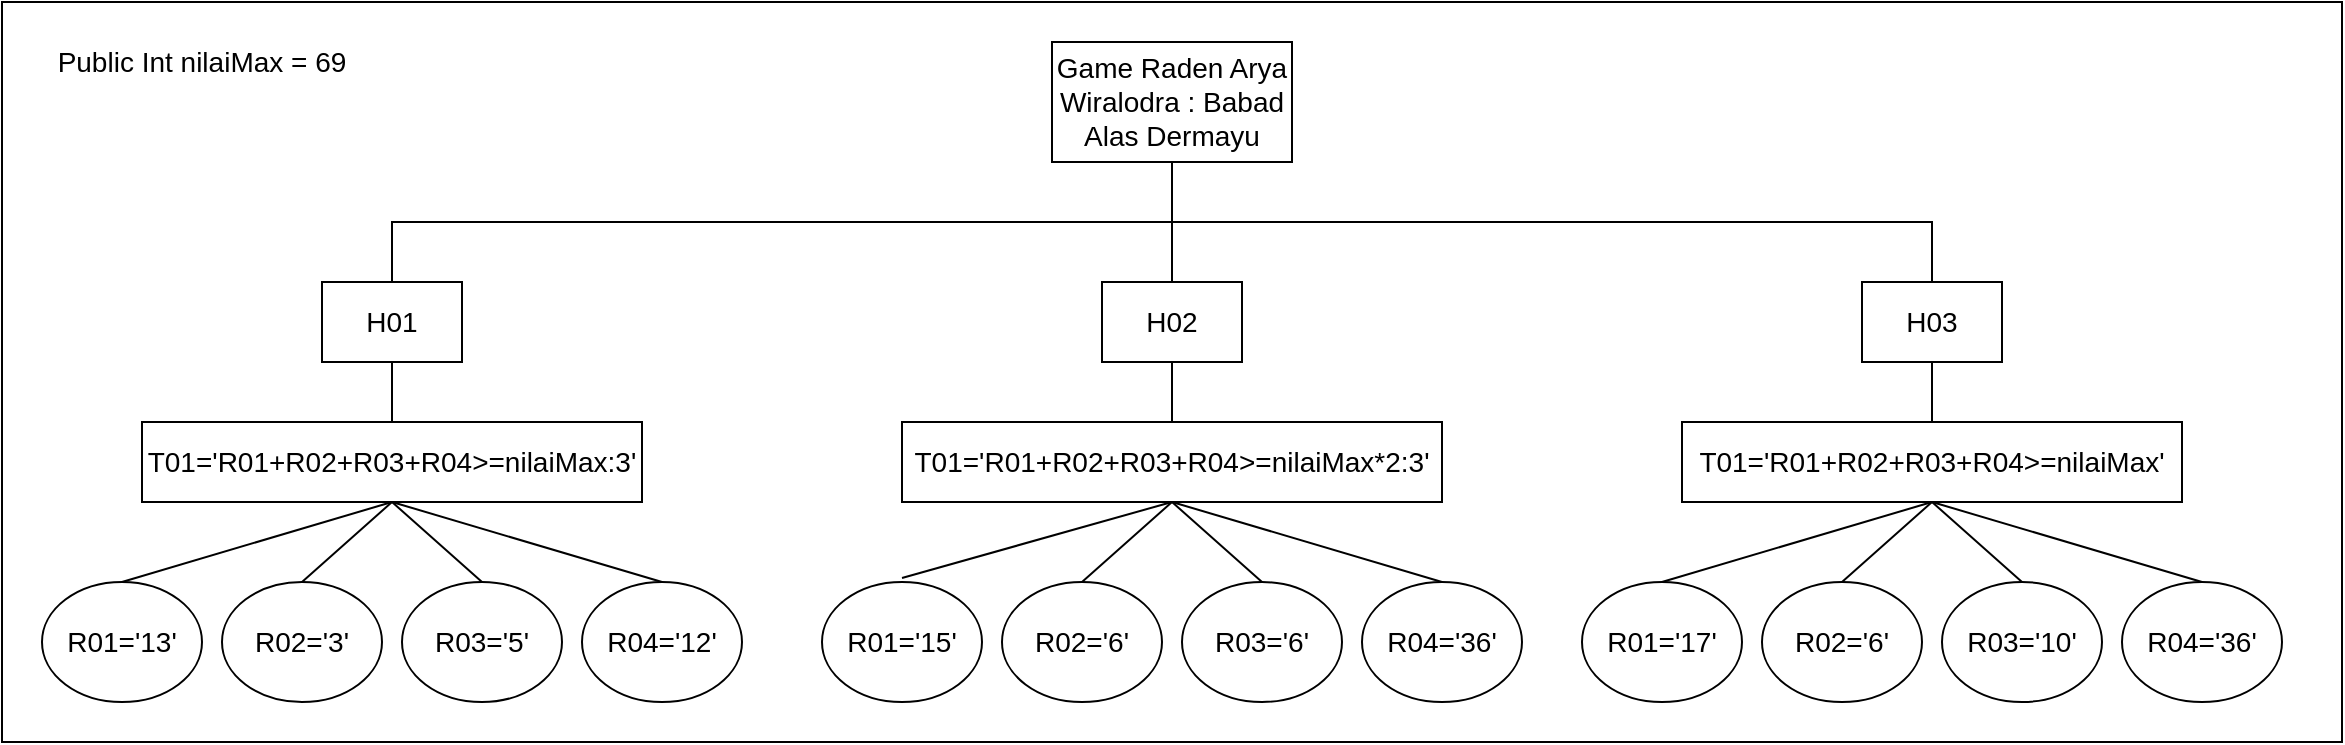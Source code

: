 <mxfile version="13.7.3" type="github"><diagram id="zMZedxxuEh53c-AYyQvR" name="Page-1"><mxGraphModel dx="868" dy="423" grid="1" gridSize="10" guides="1" tooltips="1" connect="1" arrows="1" fold="1" page="1" pageScale="1" pageWidth="900" pageHeight="800" math="0" shadow="0"><root><mxCell id="0"/><mxCell id="1" parent="0"/><mxCell id="JtY06ijEBdB0-CIDA702-45" value="" style="rounded=0;whiteSpace=wrap;html=1;fontSize=14;" vertex="1" parent="1"><mxGeometry y="80" width="1170" height="370" as="geometry"/></mxCell><mxCell id="JtY06ijEBdB0-CIDA702-27" style="edgeStyle=orthogonalEdgeStyle;rounded=0;orthogonalLoop=1;jettySize=auto;html=1;entryX=0.5;entryY=0;entryDx=0;entryDy=0;fontSize=14;endArrow=none;endFill=0;" edge="1" parent="1" source="JtY06ijEBdB0-CIDA702-1" target="JtY06ijEBdB0-CIDA702-3"><mxGeometry relative="1" as="geometry"/></mxCell><mxCell id="JtY06ijEBdB0-CIDA702-28" style="edgeStyle=orthogonalEdgeStyle;rounded=0;orthogonalLoop=1;jettySize=auto;html=1;entryX=0.5;entryY=0;entryDx=0;entryDy=0;fontSize=14;endArrow=none;endFill=0;" edge="1" parent="1" source="JtY06ijEBdB0-CIDA702-1" target="JtY06ijEBdB0-CIDA702-2"><mxGeometry relative="1" as="geometry"><Array as="points"><mxPoint x="585" y="190"/><mxPoint x="195" y="190"/></Array></mxGeometry></mxCell><mxCell id="JtY06ijEBdB0-CIDA702-29" style="edgeStyle=orthogonalEdgeStyle;rounded=0;orthogonalLoop=1;jettySize=auto;html=1;entryX=0.5;entryY=0;entryDx=0;entryDy=0;fontSize=14;endArrow=none;endFill=0;" edge="1" parent="1" source="JtY06ijEBdB0-CIDA702-1" target="JtY06ijEBdB0-CIDA702-4"><mxGeometry relative="1" as="geometry"><Array as="points"><mxPoint x="585" y="190"/><mxPoint x="965" y="190"/></Array></mxGeometry></mxCell><mxCell id="JtY06ijEBdB0-CIDA702-1" value="Game Raden Arya Wiralodra : Babad Alas Dermayu" style="rounded=0;whiteSpace=wrap;html=1;fontSize=14;" vertex="1" parent="1"><mxGeometry x="525" y="100" width="120" height="60" as="geometry"/></mxCell><mxCell id="JtY06ijEBdB0-CIDA702-31" style="edgeStyle=orthogonalEdgeStyle;rounded=0;orthogonalLoop=1;jettySize=auto;html=1;entryX=0.5;entryY=0;entryDx=0;entryDy=0;fontSize=14;endArrow=none;endFill=0;" edge="1" parent="1" source="JtY06ijEBdB0-CIDA702-2" target="JtY06ijEBdB0-CIDA702-5"><mxGeometry relative="1" as="geometry"/></mxCell><mxCell id="JtY06ijEBdB0-CIDA702-2" value="H01" style="rounded=0;whiteSpace=wrap;html=1;fontSize=14;" vertex="1" parent="1"><mxGeometry x="160" y="220" width="70" height="40" as="geometry"/></mxCell><mxCell id="JtY06ijEBdB0-CIDA702-30" style="edgeStyle=orthogonalEdgeStyle;rounded=0;orthogonalLoop=1;jettySize=auto;html=1;entryX=0.5;entryY=0;entryDx=0;entryDy=0;fontSize=14;endArrow=none;endFill=0;" edge="1" parent="1" source="JtY06ijEBdB0-CIDA702-3" target="JtY06ijEBdB0-CIDA702-6"><mxGeometry relative="1" as="geometry"/></mxCell><mxCell id="JtY06ijEBdB0-CIDA702-3" value="H02" style="rounded=0;whiteSpace=wrap;html=1;fontSize=14;" vertex="1" parent="1"><mxGeometry x="550" y="220" width="70" height="40" as="geometry"/></mxCell><mxCell id="JtY06ijEBdB0-CIDA702-32" style="edgeStyle=orthogonalEdgeStyle;rounded=0;orthogonalLoop=1;jettySize=auto;html=1;entryX=0.5;entryY=0;entryDx=0;entryDy=0;fontSize=14;endArrow=none;endFill=0;" edge="1" parent="1" source="JtY06ijEBdB0-CIDA702-4" target="JtY06ijEBdB0-CIDA702-7"><mxGeometry relative="1" as="geometry"/></mxCell><mxCell id="JtY06ijEBdB0-CIDA702-4" value="H03" style="rounded=0;whiteSpace=wrap;html=1;fontSize=14;" vertex="1" parent="1"><mxGeometry x="930" y="220" width="70" height="40" as="geometry"/></mxCell><mxCell id="JtY06ijEBdB0-CIDA702-5" value="T01='R01+R02+R03+R04&amp;gt;=nilaiMax:3'" style="rounded=0;whiteSpace=wrap;html=1;fontSize=14;" vertex="1" parent="1"><mxGeometry x="70" y="290" width="250" height="40" as="geometry"/></mxCell><mxCell id="JtY06ijEBdB0-CIDA702-6" value="T01='R01+R02+R03+R04&amp;gt;=nilaiMax*2:3'" style="rounded=0;whiteSpace=wrap;html=1;fontSize=14;" vertex="1" parent="1"><mxGeometry x="450" y="290" width="270" height="40" as="geometry"/></mxCell><mxCell id="JtY06ijEBdB0-CIDA702-7" value="T01='R01+R02+R03+R04&amp;gt;=nilaiMax'" style="rounded=0;whiteSpace=wrap;html=1;fontSize=14;" vertex="1" parent="1"><mxGeometry x="840" y="290" width="250" height="40" as="geometry"/></mxCell><mxCell id="JtY06ijEBdB0-CIDA702-8" value="R01='13'" style="ellipse;whiteSpace=wrap;html=1;fontSize=14;" vertex="1" parent="1"><mxGeometry x="20" y="370" width="80" height="60" as="geometry"/></mxCell><mxCell id="JtY06ijEBdB0-CIDA702-9" value="R02='3'" style="ellipse;whiteSpace=wrap;html=1;fontSize=14;" vertex="1" parent="1"><mxGeometry x="110" y="370" width="80" height="60" as="geometry"/></mxCell><mxCell id="JtY06ijEBdB0-CIDA702-10" value="R03='5'" style="ellipse;whiteSpace=wrap;html=1;fontSize=14;" vertex="1" parent="1"><mxGeometry x="200" y="370" width="80" height="60" as="geometry"/></mxCell><mxCell id="JtY06ijEBdB0-CIDA702-11" value="R04='12'" style="ellipse;whiteSpace=wrap;html=1;fontSize=14;" vertex="1" parent="1"><mxGeometry x="290" y="370" width="80" height="60" as="geometry"/></mxCell><mxCell id="JtY06ijEBdB0-CIDA702-17" value="R01='15'" style="ellipse;whiteSpace=wrap;html=1;fontSize=14;" vertex="1" parent="1"><mxGeometry x="410" y="370" width="80" height="60" as="geometry"/></mxCell><mxCell id="JtY06ijEBdB0-CIDA702-18" value="R02='6'" style="ellipse;whiteSpace=wrap;html=1;fontSize=14;" vertex="1" parent="1"><mxGeometry x="500" y="370" width="80" height="60" as="geometry"/></mxCell><mxCell id="JtY06ijEBdB0-CIDA702-19" value="R03='6'" style="ellipse;whiteSpace=wrap;html=1;fontSize=14;" vertex="1" parent="1"><mxGeometry x="590" y="370" width="80" height="60" as="geometry"/></mxCell><mxCell id="JtY06ijEBdB0-CIDA702-20" value="R04='36'" style="ellipse;whiteSpace=wrap;html=1;fontSize=14;" vertex="1" parent="1"><mxGeometry x="680" y="370" width="80" height="60" as="geometry"/></mxCell><mxCell id="JtY06ijEBdB0-CIDA702-21" value="R01='17'" style="ellipse;whiteSpace=wrap;html=1;fontSize=14;" vertex="1" parent="1"><mxGeometry x="790" y="370" width="80" height="60" as="geometry"/></mxCell><mxCell id="JtY06ijEBdB0-CIDA702-22" value="R02='6'" style="ellipse;whiteSpace=wrap;html=1;fontSize=14;" vertex="1" parent="1"><mxGeometry x="880" y="370" width="80" height="60" as="geometry"/></mxCell><mxCell id="JtY06ijEBdB0-CIDA702-23" value="R03='10'" style="ellipse;whiteSpace=wrap;html=1;fontSize=14;" vertex="1" parent="1"><mxGeometry x="970" y="370" width="80" height="60" as="geometry"/></mxCell><mxCell id="JtY06ijEBdB0-CIDA702-24" value="R04='36'" style="ellipse;whiteSpace=wrap;html=1;fontSize=14;" vertex="1" parent="1"><mxGeometry x="1060" y="370" width="80" height="60" as="geometry"/></mxCell><mxCell id="JtY06ijEBdB0-CIDA702-33" value="" style="endArrow=none;html=1;fontSize=14;exitX=0.5;exitY=0;exitDx=0;exitDy=0;entryX=0.5;entryY=1;entryDx=0;entryDy=0;" edge="1" parent="1" source="JtY06ijEBdB0-CIDA702-8" target="JtY06ijEBdB0-CIDA702-5"><mxGeometry width="50" height="50" relative="1" as="geometry"><mxPoint x="120" y="550" as="sourcePoint"/><mxPoint x="170" y="500" as="targetPoint"/></mxGeometry></mxCell><mxCell id="JtY06ijEBdB0-CIDA702-34" value="" style="endArrow=none;html=1;fontSize=14;exitX=0.5;exitY=0;exitDx=0;exitDy=0;entryX=0.5;entryY=1;entryDx=0;entryDy=0;" edge="1" parent="1" source="JtY06ijEBdB0-CIDA702-9"><mxGeometry width="50" height="50" relative="1" as="geometry"><mxPoint x="60" y="370" as="sourcePoint"/><mxPoint x="195" y="330" as="targetPoint"/></mxGeometry></mxCell><mxCell id="JtY06ijEBdB0-CIDA702-35" value="" style="endArrow=none;html=1;fontSize=14;exitX=0.5;exitY=0;exitDx=0;exitDy=0;entryX=0.5;entryY=1;entryDx=0;entryDy=0;" edge="1" parent="1" source="JtY06ijEBdB0-CIDA702-10"><mxGeometry width="50" height="50" relative="1" as="geometry"><mxPoint x="150" y="370" as="sourcePoint"/><mxPoint x="195" y="330" as="targetPoint"/></mxGeometry></mxCell><mxCell id="JtY06ijEBdB0-CIDA702-36" value="" style="endArrow=none;html=1;fontSize=14;exitX=0.5;exitY=0;exitDx=0;exitDy=0;entryX=0.5;entryY=1;entryDx=0;entryDy=0;" edge="1" parent="1" source="JtY06ijEBdB0-CIDA702-11"><mxGeometry width="50" height="50" relative="1" as="geometry"><mxPoint x="240" y="370" as="sourcePoint"/><mxPoint x="195" y="330" as="targetPoint"/></mxGeometry></mxCell><mxCell id="JtY06ijEBdB0-CIDA702-37" value="" style="endArrow=none;html=1;fontSize=14;entryX=0.5;entryY=1;entryDx=0;entryDy=0;" edge="1" parent="1" target="JtY06ijEBdB0-CIDA702-6"><mxGeometry width="50" height="50" relative="1" as="geometry"><mxPoint x="450" y="368" as="sourcePoint"/><mxPoint x="195" y="330" as="targetPoint"/></mxGeometry></mxCell><mxCell id="JtY06ijEBdB0-CIDA702-38" value="" style="endArrow=none;html=1;fontSize=14;entryX=0.5;entryY=1;entryDx=0;entryDy=0;exitX=0.5;exitY=0;exitDx=0;exitDy=0;" edge="1" parent="1" source="JtY06ijEBdB0-CIDA702-18"><mxGeometry width="50" height="50" relative="1" as="geometry"><mxPoint x="450" y="368" as="sourcePoint"/><mxPoint x="585" y="330" as="targetPoint"/></mxGeometry></mxCell><mxCell id="JtY06ijEBdB0-CIDA702-39" value="" style="endArrow=none;html=1;fontSize=14;entryX=0.5;entryY=1;entryDx=0;entryDy=0;exitX=0.5;exitY=0;exitDx=0;exitDy=0;" edge="1" parent="1" source="JtY06ijEBdB0-CIDA702-19"><mxGeometry width="50" height="50" relative="1" as="geometry"><mxPoint x="540" y="370" as="sourcePoint"/><mxPoint x="585" y="330" as="targetPoint"/></mxGeometry></mxCell><mxCell id="JtY06ijEBdB0-CIDA702-40" value="" style="endArrow=none;html=1;fontSize=14;entryX=0.5;entryY=1;entryDx=0;entryDy=0;exitX=0.5;exitY=0;exitDx=0;exitDy=0;" edge="1" parent="1" source="JtY06ijEBdB0-CIDA702-20"><mxGeometry width="50" height="50" relative="1" as="geometry"><mxPoint x="630" y="370" as="sourcePoint"/><mxPoint x="585" y="330" as="targetPoint"/></mxGeometry></mxCell><mxCell id="JtY06ijEBdB0-CIDA702-41" value="" style="endArrow=none;html=1;fontSize=14;entryX=0.5;entryY=1;entryDx=0;entryDy=0;exitX=0.5;exitY=0;exitDx=0;exitDy=0;" edge="1" parent="1" source="JtY06ijEBdB0-CIDA702-21" target="JtY06ijEBdB0-CIDA702-7"><mxGeometry width="50" height="50" relative="1" as="geometry"><mxPoint x="720" y="370" as="sourcePoint"/><mxPoint x="585" y="330" as="targetPoint"/></mxGeometry></mxCell><mxCell id="JtY06ijEBdB0-CIDA702-42" value="" style="endArrow=none;html=1;fontSize=14;entryX=0.5;entryY=1;entryDx=0;entryDy=0;exitX=0.5;exitY=0;exitDx=0;exitDy=0;" edge="1" parent="1" source="JtY06ijEBdB0-CIDA702-22"><mxGeometry width="50" height="50" relative="1" as="geometry"><mxPoint x="830" y="370" as="sourcePoint"/><mxPoint x="965" y="330" as="targetPoint"/></mxGeometry></mxCell><mxCell id="JtY06ijEBdB0-CIDA702-43" value="" style="endArrow=none;html=1;fontSize=14;entryX=0.5;entryY=1;entryDx=0;entryDy=0;exitX=0.5;exitY=0;exitDx=0;exitDy=0;" edge="1" parent="1" source="JtY06ijEBdB0-CIDA702-23"><mxGeometry width="50" height="50" relative="1" as="geometry"><mxPoint x="920" y="370" as="sourcePoint"/><mxPoint x="965" y="330" as="targetPoint"/></mxGeometry></mxCell><mxCell id="JtY06ijEBdB0-CIDA702-44" value="" style="endArrow=none;html=1;fontSize=14;entryX=0.5;entryY=1;entryDx=0;entryDy=0;exitX=0.5;exitY=0;exitDx=0;exitDy=0;" edge="1" parent="1" source="JtY06ijEBdB0-CIDA702-24"><mxGeometry width="50" height="50" relative="1" as="geometry"><mxPoint x="1010" y="370" as="sourcePoint"/><mxPoint x="965" y="330" as="targetPoint"/></mxGeometry></mxCell><mxCell id="JtY06ijEBdB0-CIDA702-46" value="Public Int nilaiMax = 69" style="text;html=1;strokeColor=none;fillColor=none;align=center;verticalAlign=middle;whiteSpace=wrap;rounded=0;fontSize=14;" vertex="1" parent="1"><mxGeometry x="20" y="100" width="160" height="20" as="geometry"/></mxCell></root></mxGraphModel></diagram></mxfile>